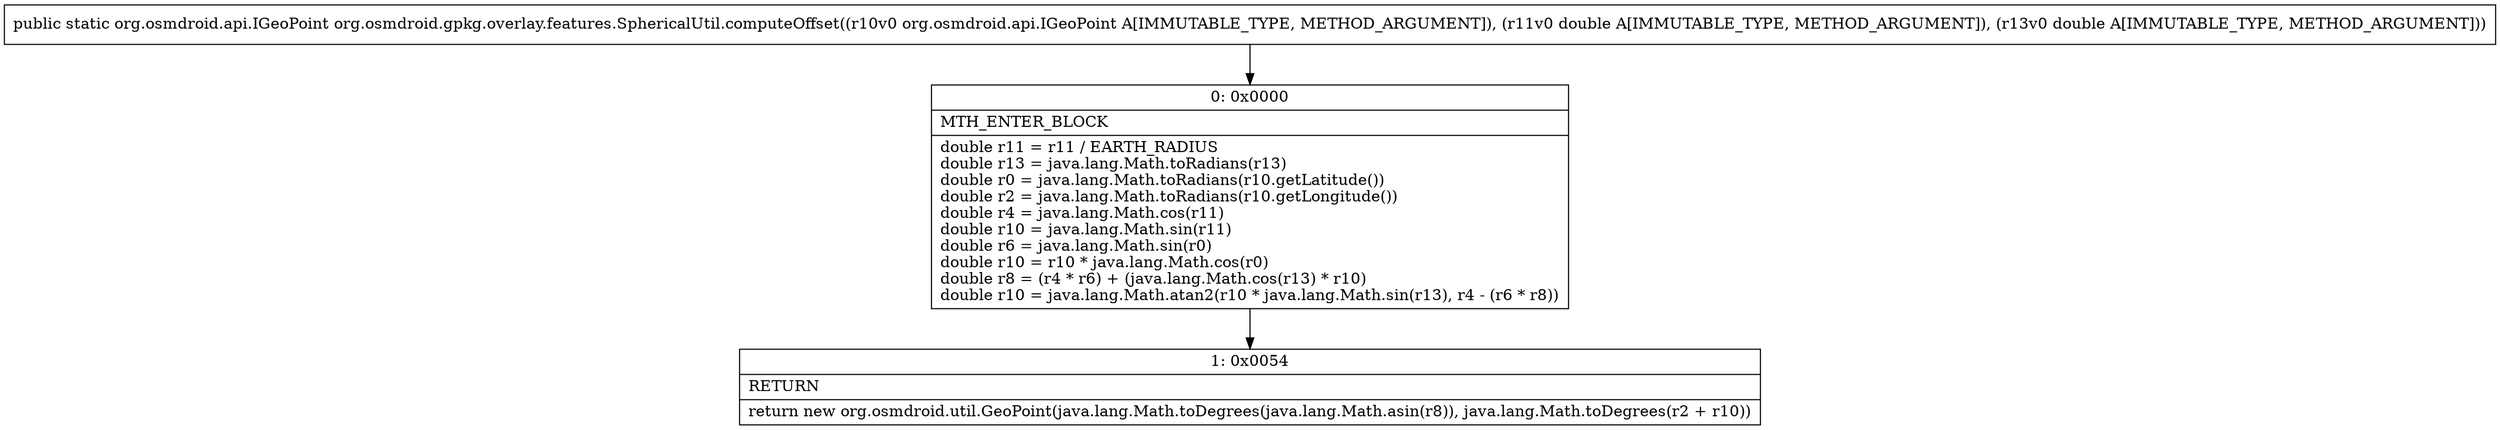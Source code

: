 digraph "CFG fororg.osmdroid.gpkg.overlay.features.SphericalUtil.computeOffset(Lorg\/osmdroid\/api\/IGeoPoint;DD)Lorg\/osmdroid\/api\/IGeoPoint;" {
Node_0 [shape=record,label="{0\:\ 0x0000|MTH_ENTER_BLOCK\l|double r11 = r11 \/ EARTH_RADIUS\ldouble r13 = java.lang.Math.toRadians(r13)\ldouble r0 = java.lang.Math.toRadians(r10.getLatitude())\ldouble r2 = java.lang.Math.toRadians(r10.getLongitude())\ldouble r4 = java.lang.Math.cos(r11)\ldouble r10 = java.lang.Math.sin(r11)\ldouble r6 = java.lang.Math.sin(r0)\ldouble r10 = r10 * java.lang.Math.cos(r0)\ldouble r8 = (r4 * r6) + (java.lang.Math.cos(r13) * r10)\ldouble r10 = java.lang.Math.atan2(r10 * java.lang.Math.sin(r13), r4 \- (r6 * r8))\l}"];
Node_1 [shape=record,label="{1\:\ 0x0054|RETURN\l|return new org.osmdroid.util.GeoPoint(java.lang.Math.toDegrees(java.lang.Math.asin(r8)), java.lang.Math.toDegrees(r2 + r10))\l}"];
MethodNode[shape=record,label="{public static org.osmdroid.api.IGeoPoint org.osmdroid.gpkg.overlay.features.SphericalUtil.computeOffset((r10v0 org.osmdroid.api.IGeoPoint A[IMMUTABLE_TYPE, METHOD_ARGUMENT]), (r11v0 double A[IMMUTABLE_TYPE, METHOD_ARGUMENT]), (r13v0 double A[IMMUTABLE_TYPE, METHOD_ARGUMENT])) }"];
MethodNode -> Node_0;
Node_0 -> Node_1;
}

